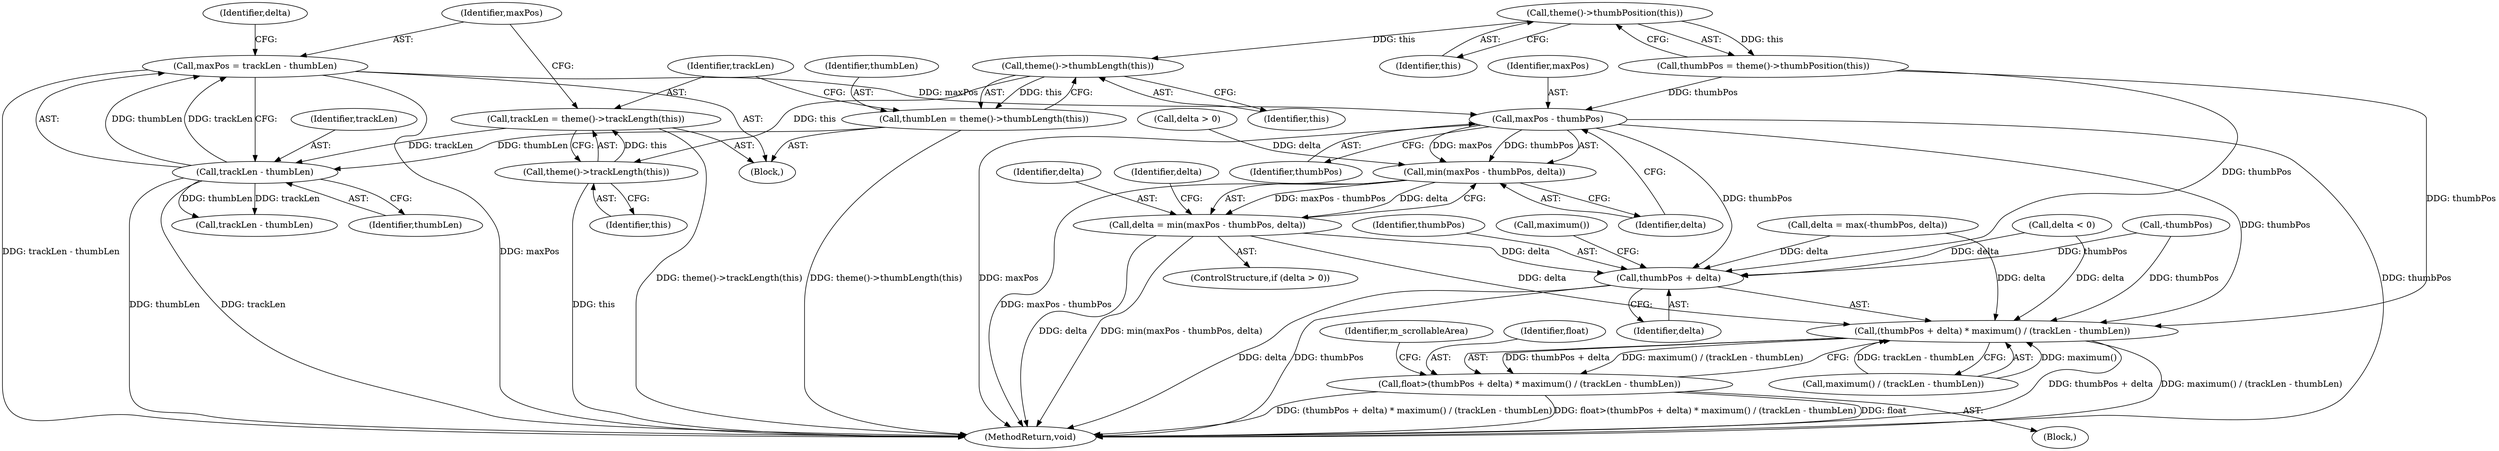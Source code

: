 digraph "0_Chrome_294474c162b13937a6474955c6594b3657379c1e_1@integer" {
"1000119" [label="(Call,maxPos = trackLen - thumbLen)"];
"1000121" [label="(Call,trackLen - thumbLen)"];
"1000114" [label="(Call,trackLen = theme()->trackLength(this))"];
"1000116" [label="(Call,theme()->trackLength(this))"];
"1000111" [label="(Call,theme()->thumbLength(this))"];
"1000106" [label="(Call,theme()->thumbPosition(this))"];
"1000109" [label="(Call,thumbLen = theme()->thumbLength(this))"];
"1000137" [label="(Call,maxPos - thumbPos)"];
"1000136" [label="(Call,min(maxPos - thumbPos, delta))"];
"1000134" [label="(Call,delta = min(maxPos - thumbPos, delta))"];
"1000157" [label="(Call,(thumbPos + delta) * maximum() / (trackLen - thumbLen))"];
"1000155" [label="(Call,float>(thumbPos + delta) * maximum() / (trackLen - thumbLen))"];
"1000158" [label="(Call,thumbPos + delta)"];
"1000157" [label="(Call,(thumbPos + delta) * maximum() / (trackLen - thumbLen))"];
"1000154" [label="(Block,)"];
"1000162" [label="(Call,maximum())"];
"1000117" [label="(Identifier,this)"];
"1000119" [label="(Call,maxPos = trackLen - thumbLen)"];
"1000138" [label="(Identifier,maxPos)"];
"1000140" [label="(Identifier,delta)"];
"1000110" [label="(Identifier,thumbLen)"];
"1000153" [label="(Identifier,delta)"];
"1000156" [label="(Identifier,float)"];
"1000115" [label="(Identifier,trackLen)"];
"1000123" [label="(Identifier,thumbLen)"];
"1000163" [label="(Call,trackLen - thumbLen)"];
"1000155" [label="(Call,float>(thumbPos + delta) * maximum() / (trackLen - thumbLen))"];
"1000136" [label="(Call,min(maxPos - thumbPos, delta))"];
"1000161" [label="(Call,maximum() / (trackLen - thumbLen))"];
"1000135" [label="(Identifier,delta)"];
"1000111" [label="(Call,theme()->thumbLength(this))"];
"1000160" [label="(Identifier,delta)"];
"1000106" [label="(Call,theme()->thumbPosition(this))"];
"1000112" [label="(Identifier,this)"];
"1000131" [label="(Call,delta > 0)"];
"1000107" [label="(Identifier,this)"];
"1000134" [label="(Call,delta = min(maxPos - thumbPos, delta))"];
"1000149" [label="(Call,-thumbPos)"];
"1000122" [label="(Identifier,trackLen)"];
"1000104" [label="(Call,thumbPos = theme()->thumbPosition(this))"];
"1000126" [label="(Identifier,delta)"];
"1000102" [label="(Block,)"];
"1000158" [label="(Call,thumbPos + delta)"];
"1000116" [label="(Call,theme()->trackLength(this))"];
"1000139" [label="(Identifier,thumbPos)"];
"1000120" [label="(Identifier,maxPos)"];
"1000167" [label="(Identifier,m_scrollableArea)"];
"1000137" [label="(Call,maxPos - thumbPos)"];
"1000114" [label="(Call,trackLen = theme()->trackLength(this))"];
"1000171" [label="(MethodReturn,void)"];
"1000146" [label="(Call,delta = max(-thumbPos, delta))"];
"1000130" [label="(ControlStructure,if (delta > 0))"];
"1000159" [label="(Identifier,thumbPos)"];
"1000143" [label="(Call,delta < 0)"];
"1000121" [label="(Call,trackLen - thumbLen)"];
"1000109" [label="(Call,thumbLen = theme()->thumbLength(this))"];
"1000119" -> "1000102"  [label="AST: "];
"1000119" -> "1000121"  [label="CFG: "];
"1000120" -> "1000119"  [label="AST: "];
"1000121" -> "1000119"  [label="AST: "];
"1000126" -> "1000119"  [label="CFG: "];
"1000119" -> "1000171"  [label="DDG: trackLen - thumbLen"];
"1000119" -> "1000171"  [label="DDG: maxPos"];
"1000121" -> "1000119"  [label="DDG: trackLen"];
"1000121" -> "1000119"  [label="DDG: thumbLen"];
"1000119" -> "1000137"  [label="DDG: maxPos"];
"1000121" -> "1000123"  [label="CFG: "];
"1000122" -> "1000121"  [label="AST: "];
"1000123" -> "1000121"  [label="AST: "];
"1000121" -> "1000171"  [label="DDG: thumbLen"];
"1000121" -> "1000171"  [label="DDG: trackLen"];
"1000114" -> "1000121"  [label="DDG: trackLen"];
"1000109" -> "1000121"  [label="DDG: thumbLen"];
"1000121" -> "1000163"  [label="DDG: trackLen"];
"1000121" -> "1000163"  [label="DDG: thumbLen"];
"1000114" -> "1000102"  [label="AST: "];
"1000114" -> "1000116"  [label="CFG: "];
"1000115" -> "1000114"  [label="AST: "];
"1000116" -> "1000114"  [label="AST: "];
"1000120" -> "1000114"  [label="CFG: "];
"1000114" -> "1000171"  [label="DDG: theme()->trackLength(this)"];
"1000116" -> "1000114"  [label="DDG: this"];
"1000116" -> "1000117"  [label="CFG: "];
"1000117" -> "1000116"  [label="AST: "];
"1000116" -> "1000171"  [label="DDG: this"];
"1000111" -> "1000116"  [label="DDG: this"];
"1000111" -> "1000109"  [label="AST: "];
"1000111" -> "1000112"  [label="CFG: "];
"1000112" -> "1000111"  [label="AST: "];
"1000109" -> "1000111"  [label="CFG: "];
"1000111" -> "1000109"  [label="DDG: this"];
"1000106" -> "1000111"  [label="DDG: this"];
"1000106" -> "1000104"  [label="AST: "];
"1000106" -> "1000107"  [label="CFG: "];
"1000107" -> "1000106"  [label="AST: "];
"1000104" -> "1000106"  [label="CFG: "];
"1000106" -> "1000104"  [label="DDG: this"];
"1000109" -> "1000102"  [label="AST: "];
"1000110" -> "1000109"  [label="AST: "];
"1000115" -> "1000109"  [label="CFG: "];
"1000109" -> "1000171"  [label="DDG: theme()->thumbLength(this)"];
"1000137" -> "1000136"  [label="AST: "];
"1000137" -> "1000139"  [label="CFG: "];
"1000138" -> "1000137"  [label="AST: "];
"1000139" -> "1000137"  [label="AST: "];
"1000140" -> "1000137"  [label="CFG: "];
"1000137" -> "1000171"  [label="DDG: thumbPos"];
"1000137" -> "1000171"  [label="DDG: maxPos"];
"1000137" -> "1000136"  [label="DDG: maxPos"];
"1000137" -> "1000136"  [label="DDG: thumbPos"];
"1000104" -> "1000137"  [label="DDG: thumbPos"];
"1000137" -> "1000157"  [label="DDG: thumbPos"];
"1000137" -> "1000158"  [label="DDG: thumbPos"];
"1000136" -> "1000134"  [label="AST: "];
"1000136" -> "1000140"  [label="CFG: "];
"1000140" -> "1000136"  [label="AST: "];
"1000134" -> "1000136"  [label="CFG: "];
"1000136" -> "1000171"  [label="DDG: maxPos - thumbPos"];
"1000136" -> "1000134"  [label="DDG: maxPos - thumbPos"];
"1000136" -> "1000134"  [label="DDG: delta"];
"1000131" -> "1000136"  [label="DDG: delta"];
"1000134" -> "1000130"  [label="AST: "];
"1000135" -> "1000134"  [label="AST: "];
"1000153" -> "1000134"  [label="CFG: "];
"1000134" -> "1000171"  [label="DDG: delta"];
"1000134" -> "1000171"  [label="DDG: min(maxPos - thumbPos, delta)"];
"1000134" -> "1000157"  [label="DDG: delta"];
"1000134" -> "1000158"  [label="DDG: delta"];
"1000157" -> "1000155"  [label="AST: "];
"1000157" -> "1000161"  [label="CFG: "];
"1000158" -> "1000157"  [label="AST: "];
"1000161" -> "1000157"  [label="AST: "];
"1000155" -> "1000157"  [label="CFG: "];
"1000157" -> "1000171"  [label="DDG: thumbPos + delta"];
"1000157" -> "1000171"  [label="DDG: maximum() / (trackLen - thumbLen)"];
"1000157" -> "1000155"  [label="DDG: thumbPos + delta"];
"1000157" -> "1000155"  [label="DDG: maximum() / (trackLen - thumbLen)"];
"1000104" -> "1000157"  [label="DDG: thumbPos"];
"1000149" -> "1000157"  [label="DDG: thumbPos"];
"1000143" -> "1000157"  [label="DDG: delta"];
"1000146" -> "1000157"  [label="DDG: delta"];
"1000161" -> "1000157"  [label="DDG: maximum()"];
"1000161" -> "1000157"  [label="DDG: trackLen - thumbLen"];
"1000155" -> "1000154"  [label="AST: "];
"1000156" -> "1000155"  [label="AST: "];
"1000167" -> "1000155"  [label="CFG: "];
"1000155" -> "1000171"  [label="DDG: (thumbPos + delta) * maximum() / (trackLen - thumbLen)"];
"1000155" -> "1000171"  [label="DDG: float>(thumbPos + delta) * maximum() / (trackLen - thumbLen)"];
"1000155" -> "1000171"  [label="DDG: float"];
"1000158" -> "1000160"  [label="CFG: "];
"1000159" -> "1000158"  [label="AST: "];
"1000160" -> "1000158"  [label="AST: "];
"1000162" -> "1000158"  [label="CFG: "];
"1000158" -> "1000171"  [label="DDG: thumbPos"];
"1000158" -> "1000171"  [label="DDG: delta"];
"1000104" -> "1000158"  [label="DDG: thumbPos"];
"1000149" -> "1000158"  [label="DDG: thumbPos"];
"1000143" -> "1000158"  [label="DDG: delta"];
"1000146" -> "1000158"  [label="DDG: delta"];
}
